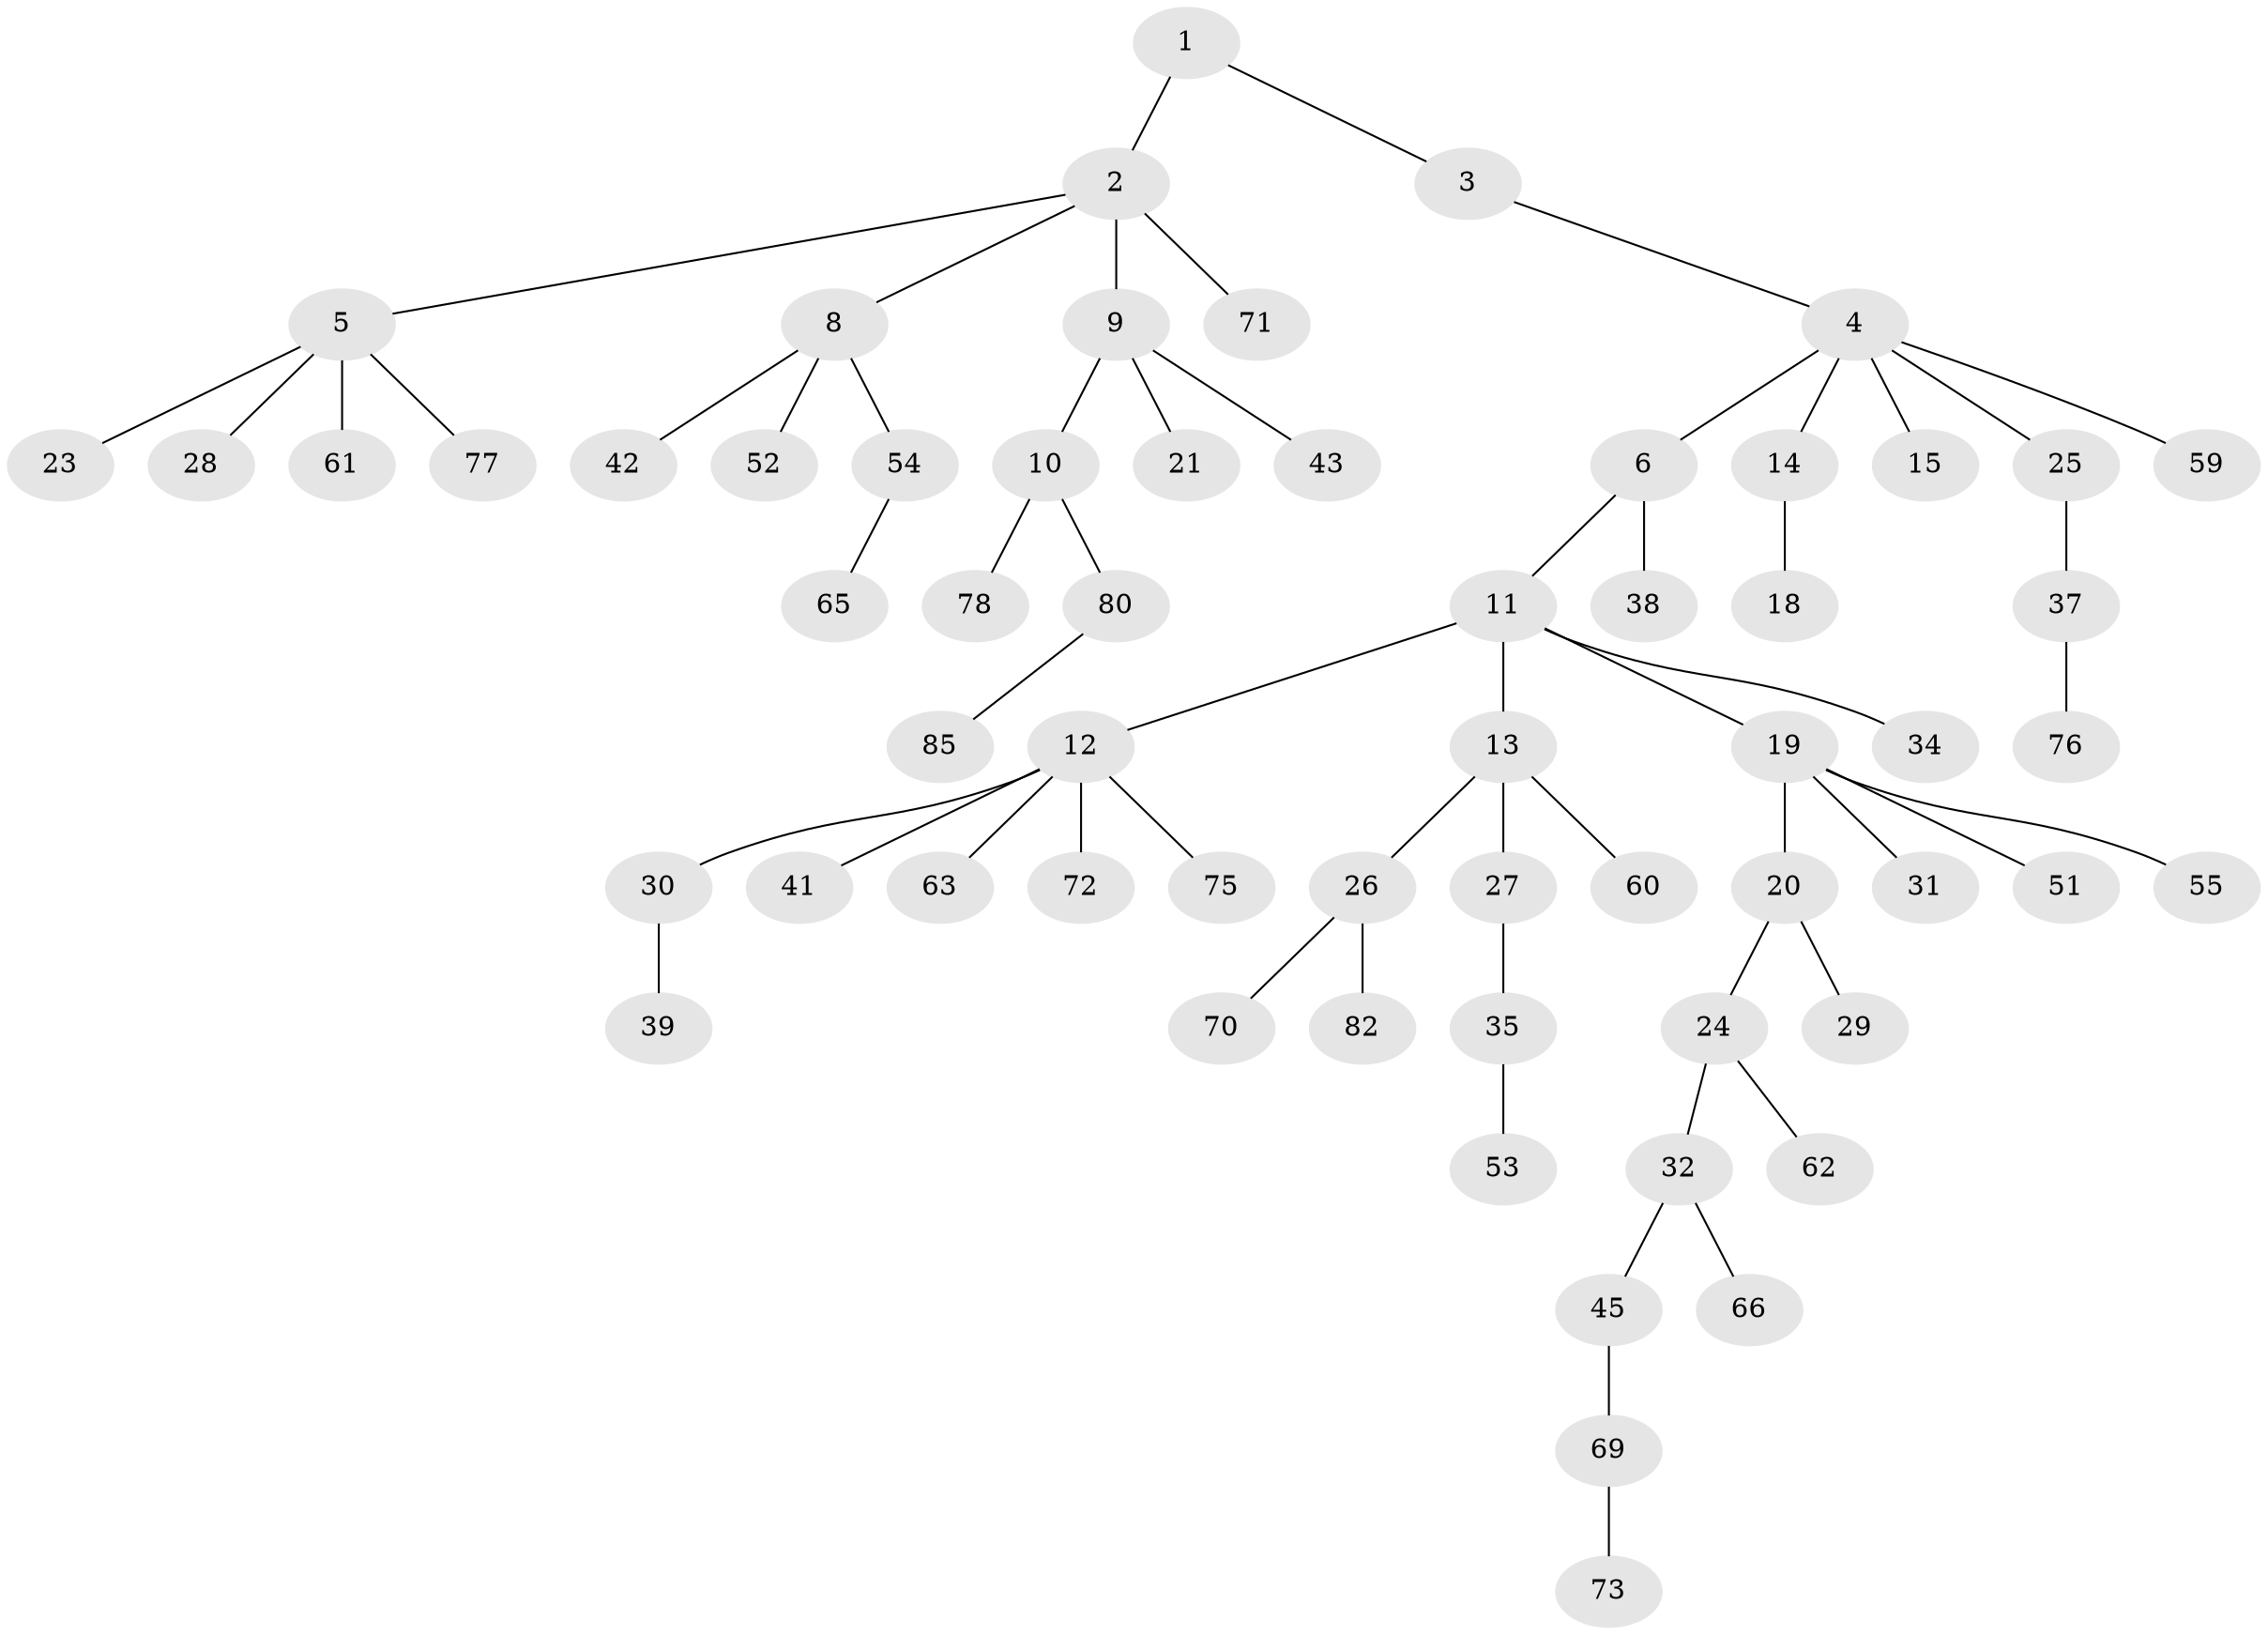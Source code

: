 // Generated by graph-tools (version 1.1) at 2025/52/02/27/25 19:52:09]
// undirected, 61 vertices, 60 edges
graph export_dot {
graph [start="1"]
  node [color=gray90,style=filled];
  1;
  2 [super="+33"];
  3 [super="+81"];
  4 [super="+7"];
  5 [super="+17"];
  6;
  8 [super="+48"];
  9 [super="+16"];
  10 [super="+49"];
  11;
  12 [super="+56"];
  13 [super="+67"];
  14 [super="+36"];
  15;
  18;
  19 [super="+22"];
  20;
  21;
  23;
  24 [super="+40"];
  25;
  26;
  27 [super="+68"];
  28;
  29 [super="+84"];
  30 [super="+47"];
  31 [super="+83"];
  32 [super="+46"];
  34 [super="+57"];
  35;
  37;
  38 [super="+44"];
  39;
  41;
  42;
  43 [super="+50"];
  45 [super="+58"];
  51;
  52;
  53 [super="+64"];
  54;
  55;
  59;
  60;
  61;
  62;
  63;
  65;
  66;
  69 [super="+74"];
  70;
  71;
  72 [super="+79"];
  73;
  75;
  76;
  77;
  78;
  80;
  82;
  85;
  1 -- 2;
  1 -- 3;
  2 -- 5;
  2 -- 8;
  2 -- 9;
  2 -- 71;
  3 -- 4;
  4 -- 6;
  4 -- 15;
  4 -- 25;
  4 -- 59;
  4 -- 14;
  5 -- 23;
  5 -- 28;
  5 -- 61;
  5 -- 77;
  6 -- 11;
  6 -- 38;
  8 -- 42;
  8 -- 52;
  8 -- 54;
  9 -- 10;
  9 -- 21;
  9 -- 43;
  10 -- 78;
  10 -- 80;
  11 -- 12;
  11 -- 13;
  11 -- 19;
  11 -- 34;
  12 -- 30;
  12 -- 41;
  12 -- 63;
  12 -- 75;
  12 -- 72;
  13 -- 26;
  13 -- 27;
  13 -- 60;
  14 -- 18;
  19 -- 20;
  19 -- 31;
  19 -- 55;
  19 -- 51;
  20 -- 24;
  20 -- 29;
  24 -- 32;
  24 -- 62;
  25 -- 37;
  26 -- 70;
  26 -- 82;
  27 -- 35;
  30 -- 39;
  32 -- 45;
  32 -- 66;
  35 -- 53;
  37 -- 76;
  45 -- 69;
  54 -- 65;
  69 -- 73;
  80 -- 85;
}
